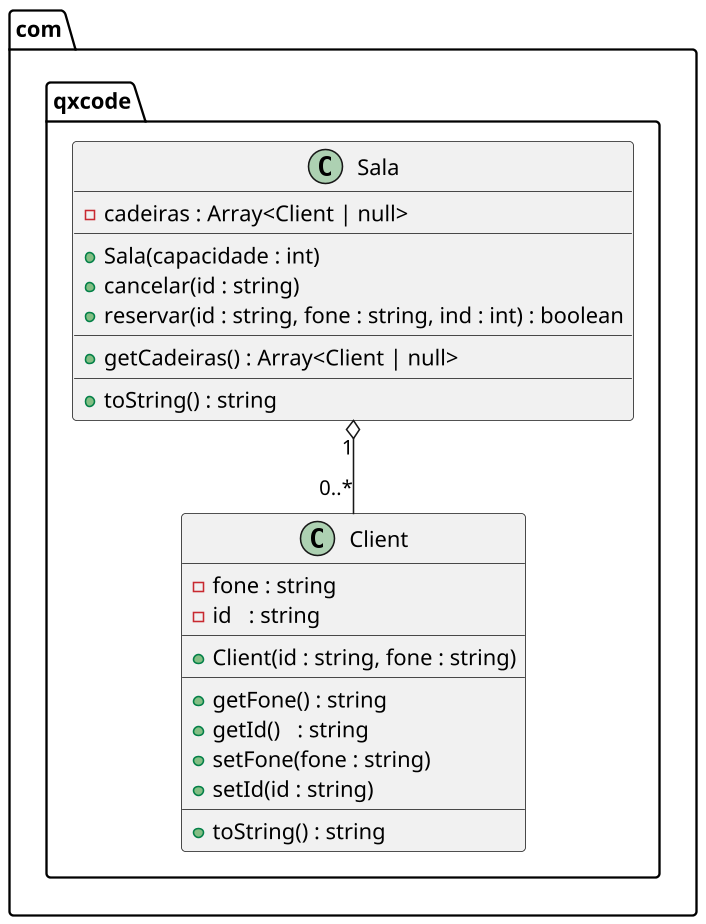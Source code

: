 @startuml

skinparam defaultFontName Hasklig
skinparam dpi 150

package com.qxcode {
  class Client {
    - fone : string
    - id   : string
    __
    + Client(id : string, fone : string)
    __
    + getFone() : string
    + getId()   : string
    + setFone(fone : string)
    + setId(id : string)
    __
    + toString() : string
  }
  class Sala {
    - cadeiras : Array<Client | null>
    __
    + Sala(capacidade : int)
    + cancelar(id : string)
    + reservar(id : string, fone : string, ind : int) : boolean
    __
    + getCadeiras() : Array<Client | null>
    __
    + toString() : string
  }
}
Sala "1" o-- "0..*" Client
@enduml
